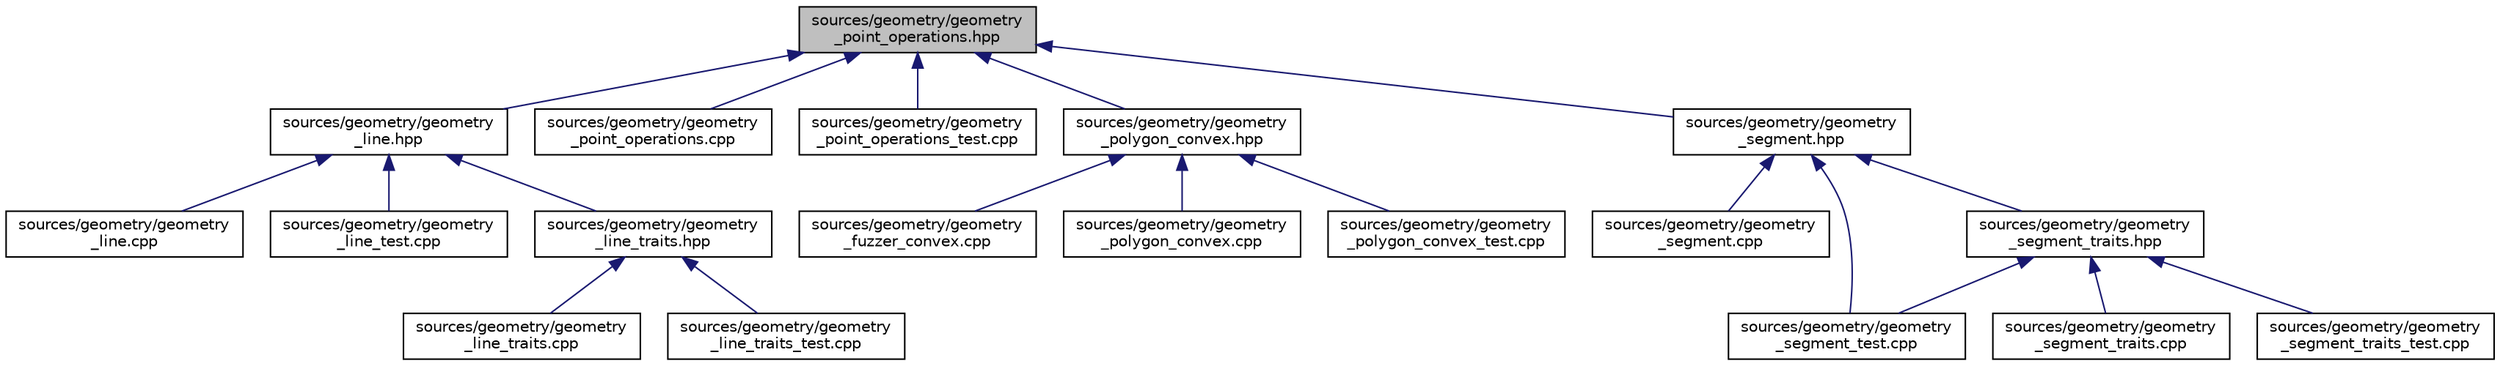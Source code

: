 digraph "sources/geometry/geometry_point_operations.hpp"
{
 // LATEX_PDF_SIZE
  edge [fontname="Helvetica",fontsize="10",labelfontname="Helvetica",labelfontsize="10"];
  node [fontname="Helvetica",fontsize="10",shape=record];
  Node1 [label="sources/geometry/geometry\l_point_operations.hpp",height=0.2,width=0.4,color="black", fillcolor="grey75", style="filled", fontcolor="black",tooltip=" "];
  Node1 -> Node2 [dir="back",color="midnightblue",fontsize="10",style="solid",fontname="Helvetica"];
  Node2 [label="sources/geometry/geometry\l_line.hpp",height=0.2,width=0.4,color="black", fillcolor="white", style="filled",URL="$geometry__line_8hpp.html",tooltip=" "];
  Node2 -> Node3 [dir="back",color="midnightblue",fontsize="10",style="solid",fontname="Helvetica"];
  Node3 [label="sources/geometry/geometry\l_line.cpp",height=0.2,width=0.4,color="black", fillcolor="white", style="filled",URL="$geometry__line_8cpp.html",tooltip=" "];
  Node2 -> Node4 [dir="back",color="midnightblue",fontsize="10",style="solid",fontname="Helvetica"];
  Node4 [label="sources/geometry/geometry\l_line_test.cpp",height=0.2,width=0.4,color="black", fillcolor="white", style="filled",URL="$geometry__line__test_8cpp.html",tooltip=" "];
  Node2 -> Node5 [dir="back",color="midnightblue",fontsize="10",style="solid",fontname="Helvetica"];
  Node5 [label="sources/geometry/geometry\l_line_traits.hpp",height=0.2,width=0.4,color="black", fillcolor="white", style="filled",URL="$geometry__line__traits_8hpp.html",tooltip=" "];
  Node5 -> Node6 [dir="back",color="midnightblue",fontsize="10",style="solid",fontname="Helvetica"];
  Node6 [label="sources/geometry/geometry\l_line_traits.cpp",height=0.2,width=0.4,color="black", fillcolor="white", style="filled",URL="$geometry__line__traits_8cpp.html",tooltip=" "];
  Node5 -> Node7 [dir="back",color="midnightblue",fontsize="10",style="solid",fontname="Helvetica"];
  Node7 [label="sources/geometry/geometry\l_line_traits_test.cpp",height=0.2,width=0.4,color="black", fillcolor="white", style="filled",URL="$geometry__line__traits__test_8cpp.html",tooltip=" "];
  Node1 -> Node8 [dir="back",color="midnightblue",fontsize="10",style="solid",fontname="Helvetica"];
  Node8 [label="sources/geometry/geometry\l_point_operations.cpp",height=0.2,width=0.4,color="black", fillcolor="white", style="filled",URL="$geometry__point__operations_8cpp.html",tooltip=" "];
  Node1 -> Node9 [dir="back",color="midnightblue",fontsize="10",style="solid",fontname="Helvetica"];
  Node9 [label="sources/geometry/geometry\l_point_operations_test.cpp",height=0.2,width=0.4,color="black", fillcolor="white", style="filled",URL="$geometry__point__operations__test_8cpp.html",tooltip=" "];
  Node1 -> Node10 [dir="back",color="midnightblue",fontsize="10",style="solid",fontname="Helvetica"];
  Node10 [label="sources/geometry/geometry\l_polygon_convex.hpp",height=0.2,width=0.4,color="black", fillcolor="white", style="filled",URL="$geometry__polygon__convex_8hpp.html",tooltip=" "];
  Node10 -> Node11 [dir="back",color="midnightblue",fontsize="10",style="solid",fontname="Helvetica"];
  Node11 [label="sources/geometry/geometry\l_fuzzer_convex.cpp",height=0.2,width=0.4,color="black", fillcolor="white", style="filled",URL="$geometry__fuzzer__convex_8cpp.html",tooltip=" "];
  Node10 -> Node12 [dir="back",color="midnightblue",fontsize="10",style="solid",fontname="Helvetica"];
  Node12 [label="sources/geometry/geometry\l_polygon_convex.cpp",height=0.2,width=0.4,color="black", fillcolor="white", style="filled",URL="$geometry__polygon__convex_8cpp.html",tooltip=" "];
  Node10 -> Node13 [dir="back",color="midnightblue",fontsize="10",style="solid",fontname="Helvetica"];
  Node13 [label="sources/geometry/geometry\l_polygon_convex_test.cpp",height=0.2,width=0.4,color="black", fillcolor="white", style="filled",URL="$geometry__polygon__convex__test_8cpp.html",tooltip=" "];
  Node1 -> Node14 [dir="back",color="midnightblue",fontsize="10",style="solid",fontname="Helvetica"];
  Node14 [label="sources/geometry/geometry\l_segment.hpp",height=0.2,width=0.4,color="black", fillcolor="white", style="filled",URL="$geometry__segment_8hpp.html",tooltip=" "];
  Node14 -> Node15 [dir="back",color="midnightblue",fontsize="10",style="solid",fontname="Helvetica"];
  Node15 [label="sources/geometry/geometry\l_segment.cpp",height=0.2,width=0.4,color="black", fillcolor="white", style="filled",URL="$geometry__segment_8cpp.html",tooltip=" "];
  Node14 -> Node16 [dir="back",color="midnightblue",fontsize="10",style="solid",fontname="Helvetica"];
  Node16 [label="sources/geometry/geometry\l_segment_test.cpp",height=0.2,width=0.4,color="black", fillcolor="white", style="filled",URL="$geometry__segment__test_8cpp.html",tooltip=" "];
  Node14 -> Node17 [dir="back",color="midnightblue",fontsize="10",style="solid",fontname="Helvetica"];
  Node17 [label="sources/geometry/geometry\l_segment_traits.hpp",height=0.2,width=0.4,color="black", fillcolor="white", style="filled",URL="$geometry__segment__traits_8hpp.html",tooltip=" "];
  Node17 -> Node16 [dir="back",color="midnightblue",fontsize="10",style="solid",fontname="Helvetica"];
  Node17 -> Node18 [dir="back",color="midnightblue",fontsize="10",style="solid",fontname="Helvetica"];
  Node18 [label="sources/geometry/geometry\l_segment_traits.cpp",height=0.2,width=0.4,color="black", fillcolor="white", style="filled",URL="$geometry__segment__traits_8cpp.html",tooltip=" "];
  Node17 -> Node19 [dir="back",color="midnightblue",fontsize="10",style="solid",fontname="Helvetica"];
  Node19 [label="sources/geometry/geometry\l_segment_traits_test.cpp",height=0.2,width=0.4,color="black", fillcolor="white", style="filled",URL="$geometry__segment__traits__test_8cpp.html",tooltip=" "];
}
